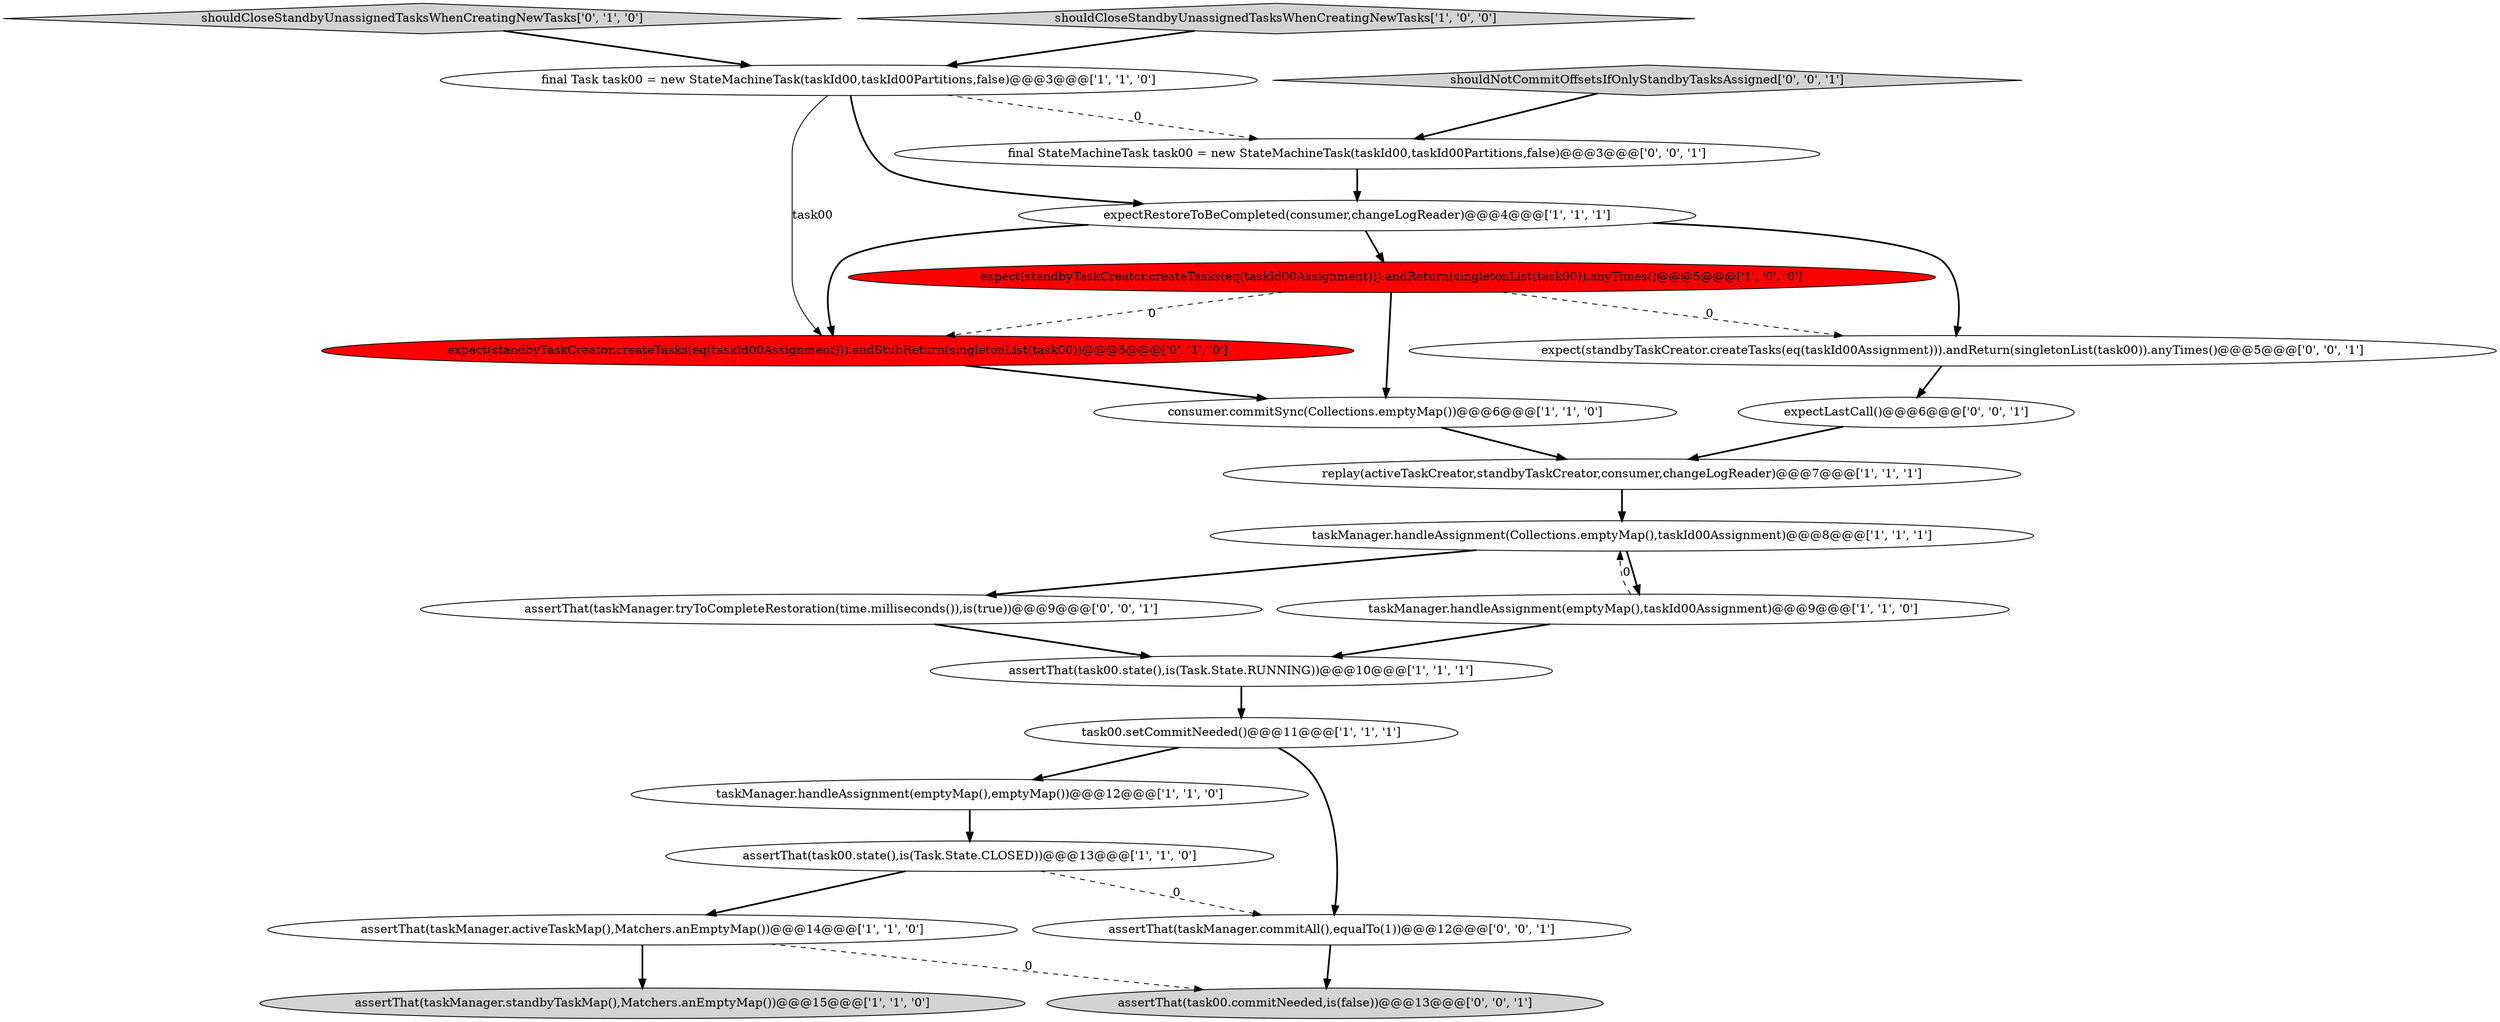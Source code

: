 digraph {
9 [style = filled, label = "taskManager.handleAssignment(emptyMap(),emptyMap())@@@12@@@['1', '1', '0']", fillcolor = white, shape = ellipse image = "AAA0AAABBB1BBB"];
1 [style = filled, label = "taskManager.handleAssignment(Collections.emptyMap(),taskId00Assignment)@@@8@@@['1', '1', '1']", fillcolor = white, shape = ellipse image = "AAA0AAABBB1BBB"];
15 [style = filled, label = "shouldCloseStandbyUnassignedTasksWhenCreatingNewTasks['0', '1', '0']", fillcolor = lightgray, shape = diamond image = "AAA0AAABBB2BBB"];
3 [style = filled, label = "expect(standbyTaskCreator.createTasks(eq(taskId00Assignment))).andReturn(singletonList(task00)).anyTimes()@@@5@@@['1', '0', '0']", fillcolor = red, shape = ellipse image = "AAA1AAABBB1BBB"];
10 [style = filled, label = "assertThat(task00.state(),is(Task.State.RUNNING))@@@10@@@['1', '1', '1']", fillcolor = white, shape = ellipse image = "AAA0AAABBB1BBB"];
21 [style = filled, label = "assertThat(taskManager.tryToCompleteRestoration(time.milliseconds()),is(true))@@@9@@@['0', '0', '1']", fillcolor = white, shape = ellipse image = "AAA0AAABBB3BBB"];
0 [style = filled, label = "taskManager.handleAssignment(emptyMap(),taskId00Assignment)@@@9@@@['1', '1', '0']", fillcolor = white, shape = ellipse image = "AAA0AAABBB1BBB"];
5 [style = filled, label = "assertThat(taskManager.standbyTaskMap(),Matchers.anEmptyMap())@@@15@@@['1', '1', '0']", fillcolor = lightgray, shape = ellipse image = "AAA0AAABBB1BBB"];
16 [style = filled, label = "shouldNotCommitOffsetsIfOnlyStandbyTasksAssigned['0', '0', '1']", fillcolor = lightgray, shape = diamond image = "AAA0AAABBB3BBB"];
2 [style = filled, label = "expectRestoreToBeCompleted(consumer,changeLogReader)@@@4@@@['1', '1', '1']", fillcolor = white, shape = ellipse image = "AAA0AAABBB1BBB"];
13 [style = filled, label = "replay(activeTaskCreator,standbyTaskCreator,consumer,changeLogReader)@@@7@@@['1', '1', '1']", fillcolor = white, shape = ellipse image = "AAA0AAABBB1BBB"];
17 [style = filled, label = "final StateMachineTask task00 = new StateMachineTask(taskId00,taskId00Partitions,false)@@@3@@@['0', '0', '1']", fillcolor = white, shape = ellipse image = "AAA0AAABBB3BBB"];
22 [style = filled, label = "expect(standbyTaskCreator.createTasks(eq(taskId00Assignment))).andReturn(singletonList(task00)).anyTimes()@@@5@@@['0', '0', '1']", fillcolor = white, shape = ellipse image = "AAA0AAABBB3BBB"];
6 [style = filled, label = "consumer.commitSync(Collections.emptyMap())@@@6@@@['1', '1', '0']", fillcolor = white, shape = ellipse image = "AAA0AAABBB1BBB"];
12 [style = filled, label = "final Task task00 = new StateMachineTask(taskId00,taskId00Partitions,false)@@@3@@@['1', '1', '0']", fillcolor = white, shape = ellipse image = "AAA0AAABBB1BBB"];
19 [style = filled, label = "assertThat(taskManager.commitAll(),equalTo(1))@@@12@@@['0', '0', '1']", fillcolor = white, shape = ellipse image = "AAA0AAABBB3BBB"];
14 [style = filled, label = "expect(standbyTaskCreator.createTasks(eq(taskId00Assignment))).andStubReturn(singletonList(task00))@@@5@@@['0', '1', '0']", fillcolor = red, shape = ellipse image = "AAA1AAABBB2BBB"];
18 [style = filled, label = "assertThat(task00.commitNeeded,is(false))@@@13@@@['0', '0', '1']", fillcolor = lightgray, shape = ellipse image = "AAA0AAABBB3BBB"];
8 [style = filled, label = "shouldCloseStandbyUnassignedTasksWhenCreatingNewTasks['1', '0', '0']", fillcolor = lightgray, shape = diamond image = "AAA0AAABBB1BBB"];
11 [style = filled, label = "assertThat(task00.state(),is(Task.State.CLOSED))@@@13@@@['1', '1', '0']", fillcolor = white, shape = ellipse image = "AAA0AAABBB1BBB"];
4 [style = filled, label = "assertThat(taskManager.activeTaskMap(),Matchers.anEmptyMap())@@@14@@@['1', '1', '0']", fillcolor = white, shape = ellipse image = "AAA0AAABBB1BBB"];
7 [style = filled, label = "task00.setCommitNeeded()@@@11@@@['1', '1', '1']", fillcolor = white, shape = ellipse image = "AAA0AAABBB1BBB"];
20 [style = filled, label = "expectLastCall()@@@6@@@['0', '0', '1']", fillcolor = white, shape = ellipse image = "AAA0AAABBB3BBB"];
4->18 [style = dashed, label="0"];
21->10 [style = bold, label=""];
19->18 [style = bold, label=""];
20->13 [style = bold, label=""];
9->11 [style = bold, label=""];
2->3 [style = bold, label=""];
11->4 [style = bold, label=""];
12->17 [style = dashed, label="0"];
0->1 [style = dashed, label="0"];
3->6 [style = bold, label=""];
3->22 [style = dashed, label="0"];
1->0 [style = bold, label=""];
16->17 [style = bold, label=""];
10->7 [style = bold, label=""];
13->1 [style = bold, label=""];
12->14 [style = solid, label="task00"];
7->9 [style = bold, label=""];
12->2 [style = bold, label=""];
0->10 [style = bold, label=""];
17->2 [style = bold, label=""];
22->20 [style = bold, label=""];
11->19 [style = dashed, label="0"];
1->21 [style = bold, label=""];
6->13 [style = bold, label=""];
2->14 [style = bold, label=""];
15->12 [style = bold, label=""];
3->14 [style = dashed, label="0"];
2->22 [style = bold, label=""];
7->19 [style = bold, label=""];
4->5 [style = bold, label=""];
14->6 [style = bold, label=""];
8->12 [style = bold, label=""];
}
